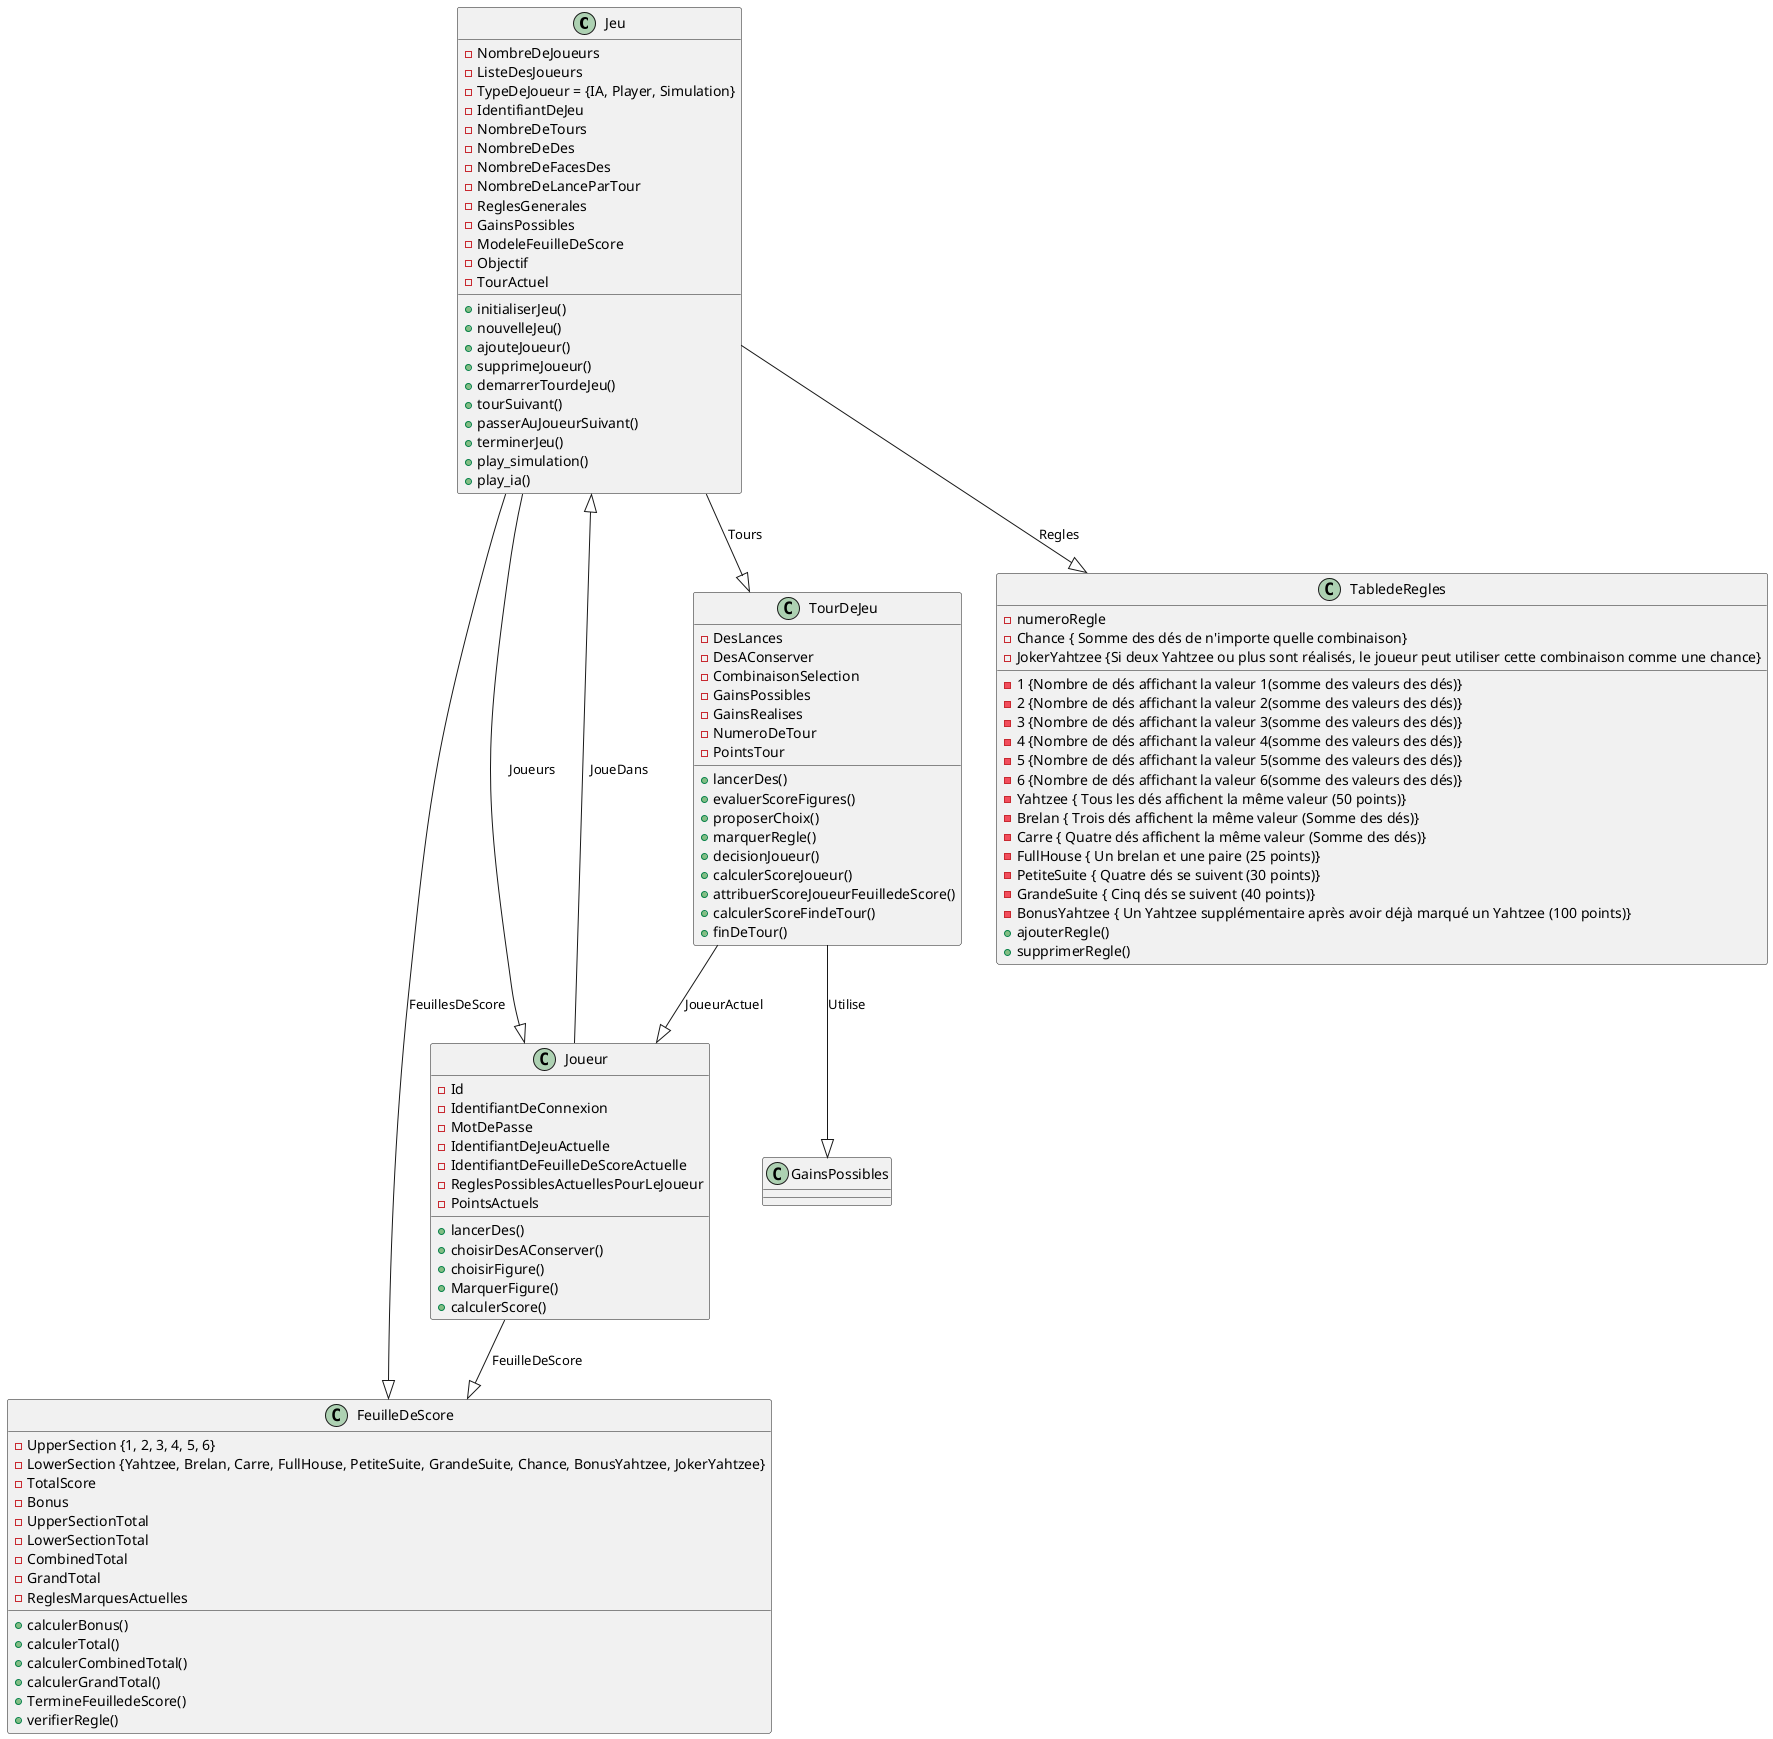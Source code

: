 @startuml

class Jeu {
  - NombreDeJoueurs
  - ListeDesJoueurs
  - TypeDeJoueur = {IA, Player, Simulation}
  - IdentifiantDeJeu
  - NombreDeTours
  - NombreDeDes
  - NombreDeFacesDes
  - NombreDeLanceParTour
  - ReglesGenerales
  - GainsPossibles
  - ModeleFeuilleDeScore
  - Objectif
  - TourActuel
  + initialiserJeu()
  + nouvelleJeu()
  + ajouteJoueur()
  + supprimeJoueur()
  + demarrerTourdeJeu()
  + tourSuivant()
  + passerAuJoueurSuivant()
  + terminerJeu()
  + play_simulation()
  + play_ia()
}

class Joueur {
  - Id
  - IdentifiantDeConnexion
  - MotDePasse
  - IdentifiantDeJeuActuelle
  - IdentifiantDeFeuilleDeScoreActuelle
  - ReglesPossiblesActuellesPourLeJoueur
  - PointsActuels
  + lancerDes()
  + choisirDesAConserver()
  + choisirFigure()
  + MarquerFigure()
  + calculerScore()
}

class TourDeJeu {
  - DesLances
  - DesAConserver
  - CombinaisonSelection
  - GainsPossibles
  - GainsRealises
  - NumeroDeTour
  - PointsTour
  + lancerDes()
  + evaluerScoreFigures()
  + proposerChoix()
  + marquerRegle()
  + decisionJoueur()
  + calculerScoreJoueur()
  + attribuerScoreJoueurFeuilledeScore()
  + calculerScoreFindeTour()
  + finDeTour()
}

class FeuilleDeScore {
  - UpperSection {1, 2, 3, 4, 5, 6}
  - LowerSection {Yahtzee, Brelan, Carre, FullHouse, PetiteSuite, GrandeSuite, Chance, BonusYahtzee, JokerYahtzee}
  - TotalScore
  - Bonus
  - UpperSectionTotal
  - LowerSectionTotal
  - CombinedTotal
  - GrandTotal
  - ReglesMarquesActuelles
  + calculerBonus()
  + calculerTotal()
  + calculerCombinedTotal()
  + calculerGrandTotal()
  + TermineFeuilledeScore()
  + verifierRegle()
}

class TabledeRegles {
  - numeroRegle
  - 1 {Nombre de dés affichant la valeur 1(somme des valeurs des dés)}
  - 2 {Nombre de dés affichant la valeur 2(somme des valeurs des dés)}
  - 3 {Nombre de dés affichant la valeur 3(somme des valeurs des dés)}
  - 4 {Nombre de dés affichant la valeur 4(somme des valeurs des dés)}
  - 5 {Nombre de dés affichant la valeur 5(somme des valeurs des dés)}
  - 6 {Nombre de dés affichant la valeur 6(somme des valeurs des dés)}
  - Yahtzee { Tous les dés affichent la même valeur (50 points)}
  - Brelan { Trois dés affichent la même valeur (Somme des dés)}
  - Carre { Quatre dés affichent la même valeur (Somme des dés)}
  - FullHouse { Un brelan et une paire (25 points)}
  - PetiteSuite { Quatre dés se suivent (30 points)}
  - GrandeSuite { Cinq dés se suivent (40 points)}
  - Chance { Somme des dés de n'importe quelle combinaison}
  - BonusYahtzee { Un Yahtzee supplémentaire après avoir déjà marqué un Yahtzee (100 points)}
  - JokerYahtzee {Si deux Yahtzee ou plus sont réalisés, le joueur peut utiliser cette combinaison comme une chance}
  + ajouterRegle()
  + supprimerRegle()
}

Jeu --|> Joueur : Joueurs
Jeu --|> TourDeJeu : Tours
Jeu --|> TabledeRegles : Regles
Jeu --|> FeuilleDeScore : FeuillesDeScore
Joueur --|> FeuilleDeScore : FeuilleDeScore
Joueur --|> Jeu : JoueDans
TourDeJeu --|> Joueur : JoueurActuel
TourDeJeu --|> GainsPossibles : Utilise

@enduml